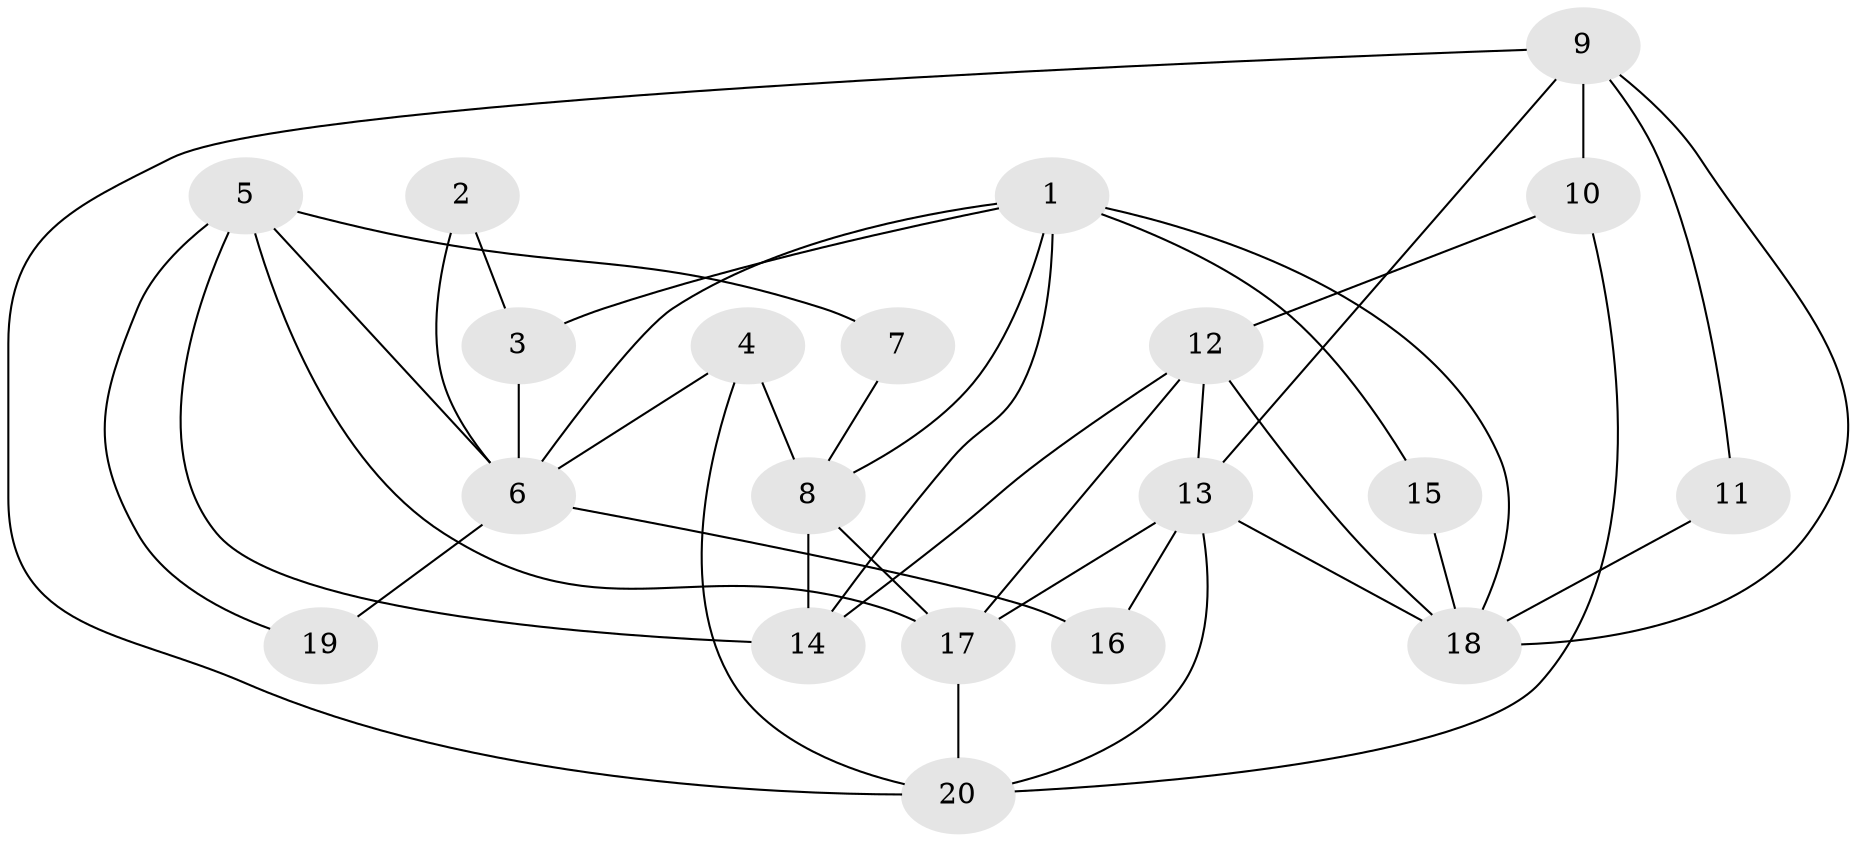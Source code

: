 // Generated by graph-tools (version 1.1) at 2025/46/02/15/25 05:46:28]
// undirected, 20 vertices, 40 edges
graph export_dot {
graph [start="1"]
  node [color=gray90,style=filled];
  1;
  2;
  3;
  4;
  5;
  6;
  7;
  8;
  9;
  10;
  11;
  12;
  13;
  14;
  15;
  16;
  17;
  18;
  19;
  20;
  1 -- 6;
  1 -- 18;
  1 -- 3;
  1 -- 8;
  1 -- 14;
  1 -- 15;
  2 -- 3;
  2 -- 6;
  3 -- 6;
  4 -- 8;
  4 -- 20;
  4 -- 6;
  5 -- 17;
  5 -- 14;
  5 -- 6;
  5 -- 7;
  5 -- 19;
  6 -- 16;
  6 -- 19;
  7 -- 8;
  8 -- 17;
  8 -- 14;
  9 -- 18;
  9 -- 13;
  9 -- 10;
  9 -- 11;
  9 -- 20;
  10 -- 12;
  10 -- 20;
  11 -- 18;
  12 -- 14;
  12 -- 17;
  12 -- 13;
  12 -- 18;
  13 -- 20;
  13 -- 16;
  13 -- 17;
  13 -- 18;
  15 -- 18;
  17 -- 20;
}
